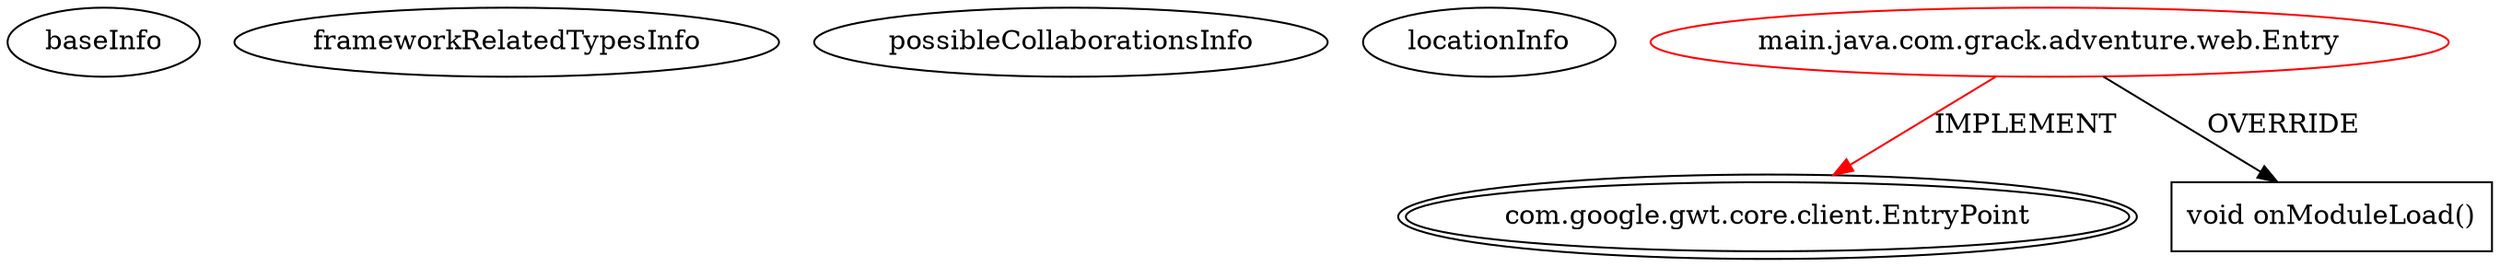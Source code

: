 digraph {
baseInfo[graphId=4057,category="extension_graph",isAnonymous=false,possibleRelation=false]
frameworkRelatedTypesInfo[0="com.google.gwt.core.client.EntryPoint"]
possibleCollaborationsInfo[]
locationInfo[projectName="mmastrac-adventure",filePath="/mmastrac-adventure/adventure-master/com.grack.adventure.web/src/main/java/com/grack/adventure/web/Entry.java",contextSignature="Entry",graphId="4057"]
0[label="main.java.com.grack.adventure.web.Entry",vertexType="ROOT_CLIENT_CLASS_DECLARATION",isFrameworkType=false,color=red]
1[label="com.google.gwt.core.client.EntryPoint",vertexType="FRAMEWORK_INTERFACE_TYPE",isFrameworkType=true,peripheries=2]
2[label="void onModuleLoad()",vertexType="OVERRIDING_METHOD_DECLARATION",isFrameworkType=false,shape=box]
0->1[label="IMPLEMENT",color=red]
0->2[label="OVERRIDE"]
}
